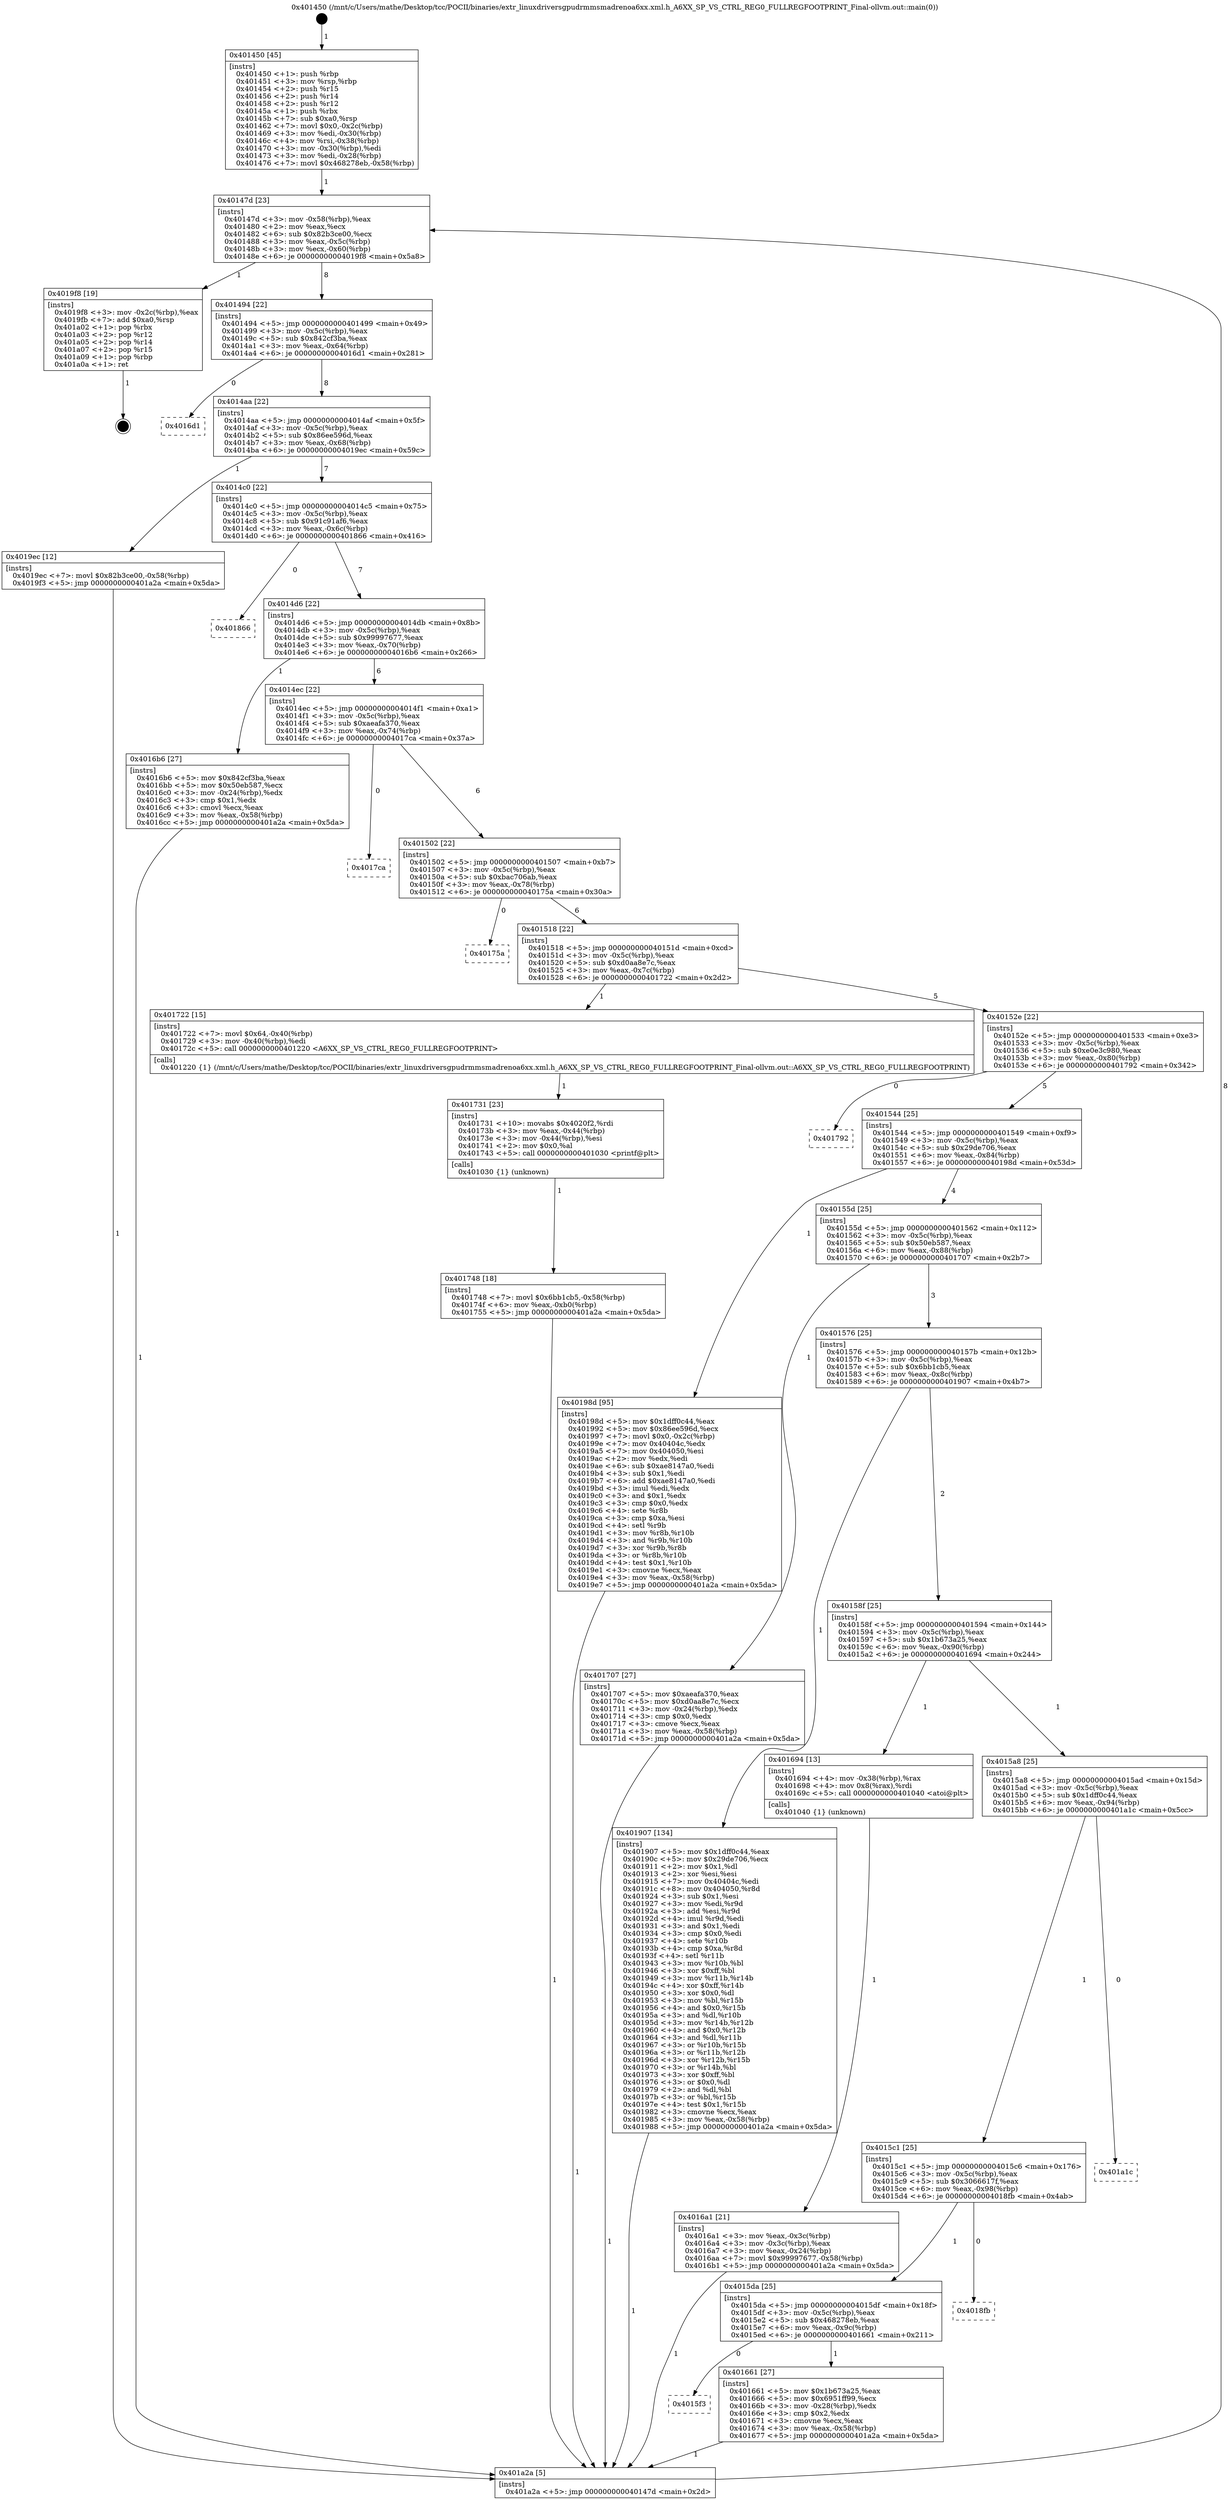 digraph "0x401450" {
  label = "0x401450 (/mnt/c/Users/mathe/Desktop/tcc/POCII/binaries/extr_linuxdriversgpudrmmsmadrenoa6xx.xml.h_A6XX_SP_VS_CTRL_REG0_FULLREGFOOTPRINT_Final-ollvm.out::main(0))"
  labelloc = "t"
  node[shape=record]

  Entry [label="",width=0.3,height=0.3,shape=circle,fillcolor=black,style=filled]
  "0x40147d" [label="{
     0x40147d [23]\l
     | [instrs]\l
     &nbsp;&nbsp;0x40147d \<+3\>: mov -0x58(%rbp),%eax\l
     &nbsp;&nbsp;0x401480 \<+2\>: mov %eax,%ecx\l
     &nbsp;&nbsp;0x401482 \<+6\>: sub $0x82b3ce00,%ecx\l
     &nbsp;&nbsp;0x401488 \<+3\>: mov %eax,-0x5c(%rbp)\l
     &nbsp;&nbsp;0x40148b \<+3\>: mov %ecx,-0x60(%rbp)\l
     &nbsp;&nbsp;0x40148e \<+6\>: je 00000000004019f8 \<main+0x5a8\>\l
  }"]
  "0x4019f8" [label="{
     0x4019f8 [19]\l
     | [instrs]\l
     &nbsp;&nbsp;0x4019f8 \<+3\>: mov -0x2c(%rbp),%eax\l
     &nbsp;&nbsp;0x4019fb \<+7\>: add $0xa0,%rsp\l
     &nbsp;&nbsp;0x401a02 \<+1\>: pop %rbx\l
     &nbsp;&nbsp;0x401a03 \<+2\>: pop %r12\l
     &nbsp;&nbsp;0x401a05 \<+2\>: pop %r14\l
     &nbsp;&nbsp;0x401a07 \<+2\>: pop %r15\l
     &nbsp;&nbsp;0x401a09 \<+1\>: pop %rbp\l
     &nbsp;&nbsp;0x401a0a \<+1\>: ret\l
  }"]
  "0x401494" [label="{
     0x401494 [22]\l
     | [instrs]\l
     &nbsp;&nbsp;0x401494 \<+5\>: jmp 0000000000401499 \<main+0x49\>\l
     &nbsp;&nbsp;0x401499 \<+3\>: mov -0x5c(%rbp),%eax\l
     &nbsp;&nbsp;0x40149c \<+5\>: sub $0x842cf3ba,%eax\l
     &nbsp;&nbsp;0x4014a1 \<+3\>: mov %eax,-0x64(%rbp)\l
     &nbsp;&nbsp;0x4014a4 \<+6\>: je 00000000004016d1 \<main+0x281\>\l
  }"]
  Exit [label="",width=0.3,height=0.3,shape=circle,fillcolor=black,style=filled,peripheries=2]
  "0x4016d1" [label="{
     0x4016d1\l
  }", style=dashed]
  "0x4014aa" [label="{
     0x4014aa [22]\l
     | [instrs]\l
     &nbsp;&nbsp;0x4014aa \<+5\>: jmp 00000000004014af \<main+0x5f\>\l
     &nbsp;&nbsp;0x4014af \<+3\>: mov -0x5c(%rbp),%eax\l
     &nbsp;&nbsp;0x4014b2 \<+5\>: sub $0x86ee596d,%eax\l
     &nbsp;&nbsp;0x4014b7 \<+3\>: mov %eax,-0x68(%rbp)\l
     &nbsp;&nbsp;0x4014ba \<+6\>: je 00000000004019ec \<main+0x59c\>\l
  }"]
  "0x401748" [label="{
     0x401748 [18]\l
     | [instrs]\l
     &nbsp;&nbsp;0x401748 \<+7\>: movl $0x6bb1cb5,-0x58(%rbp)\l
     &nbsp;&nbsp;0x40174f \<+6\>: mov %eax,-0xb0(%rbp)\l
     &nbsp;&nbsp;0x401755 \<+5\>: jmp 0000000000401a2a \<main+0x5da\>\l
  }"]
  "0x4019ec" [label="{
     0x4019ec [12]\l
     | [instrs]\l
     &nbsp;&nbsp;0x4019ec \<+7\>: movl $0x82b3ce00,-0x58(%rbp)\l
     &nbsp;&nbsp;0x4019f3 \<+5\>: jmp 0000000000401a2a \<main+0x5da\>\l
  }"]
  "0x4014c0" [label="{
     0x4014c0 [22]\l
     | [instrs]\l
     &nbsp;&nbsp;0x4014c0 \<+5\>: jmp 00000000004014c5 \<main+0x75\>\l
     &nbsp;&nbsp;0x4014c5 \<+3\>: mov -0x5c(%rbp),%eax\l
     &nbsp;&nbsp;0x4014c8 \<+5\>: sub $0x91c91af6,%eax\l
     &nbsp;&nbsp;0x4014cd \<+3\>: mov %eax,-0x6c(%rbp)\l
     &nbsp;&nbsp;0x4014d0 \<+6\>: je 0000000000401866 \<main+0x416\>\l
  }"]
  "0x401731" [label="{
     0x401731 [23]\l
     | [instrs]\l
     &nbsp;&nbsp;0x401731 \<+10\>: movabs $0x4020f2,%rdi\l
     &nbsp;&nbsp;0x40173b \<+3\>: mov %eax,-0x44(%rbp)\l
     &nbsp;&nbsp;0x40173e \<+3\>: mov -0x44(%rbp),%esi\l
     &nbsp;&nbsp;0x401741 \<+2\>: mov $0x0,%al\l
     &nbsp;&nbsp;0x401743 \<+5\>: call 0000000000401030 \<printf@plt\>\l
     | [calls]\l
     &nbsp;&nbsp;0x401030 \{1\} (unknown)\l
  }"]
  "0x401866" [label="{
     0x401866\l
  }", style=dashed]
  "0x4014d6" [label="{
     0x4014d6 [22]\l
     | [instrs]\l
     &nbsp;&nbsp;0x4014d6 \<+5\>: jmp 00000000004014db \<main+0x8b\>\l
     &nbsp;&nbsp;0x4014db \<+3\>: mov -0x5c(%rbp),%eax\l
     &nbsp;&nbsp;0x4014de \<+5\>: sub $0x99997677,%eax\l
     &nbsp;&nbsp;0x4014e3 \<+3\>: mov %eax,-0x70(%rbp)\l
     &nbsp;&nbsp;0x4014e6 \<+6\>: je 00000000004016b6 \<main+0x266\>\l
  }"]
  "0x4016a1" [label="{
     0x4016a1 [21]\l
     | [instrs]\l
     &nbsp;&nbsp;0x4016a1 \<+3\>: mov %eax,-0x3c(%rbp)\l
     &nbsp;&nbsp;0x4016a4 \<+3\>: mov -0x3c(%rbp),%eax\l
     &nbsp;&nbsp;0x4016a7 \<+3\>: mov %eax,-0x24(%rbp)\l
     &nbsp;&nbsp;0x4016aa \<+7\>: movl $0x99997677,-0x58(%rbp)\l
     &nbsp;&nbsp;0x4016b1 \<+5\>: jmp 0000000000401a2a \<main+0x5da\>\l
  }"]
  "0x4016b6" [label="{
     0x4016b6 [27]\l
     | [instrs]\l
     &nbsp;&nbsp;0x4016b6 \<+5\>: mov $0x842cf3ba,%eax\l
     &nbsp;&nbsp;0x4016bb \<+5\>: mov $0x50eb587,%ecx\l
     &nbsp;&nbsp;0x4016c0 \<+3\>: mov -0x24(%rbp),%edx\l
     &nbsp;&nbsp;0x4016c3 \<+3\>: cmp $0x1,%edx\l
     &nbsp;&nbsp;0x4016c6 \<+3\>: cmovl %ecx,%eax\l
     &nbsp;&nbsp;0x4016c9 \<+3\>: mov %eax,-0x58(%rbp)\l
     &nbsp;&nbsp;0x4016cc \<+5\>: jmp 0000000000401a2a \<main+0x5da\>\l
  }"]
  "0x4014ec" [label="{
     0x4014ec [22]\l
     | [instrs]\l
     &nbsp;&nbsp;0x4014ec \<+5\>: jmp 00000000004014f1 \<main+0xa1\>\l
     &nbsp;&nbsp;0x4014f1 \<+3\>: mov -0x5c(%rbp),%eax\l
     &nbsp;&nbsp;0x4014f4 \<+5\>: sub $0xaeafa370,%eax\l
     &nbsp;&nbsp;0x4014f9 \<+3\>: mov %eax,-0x74(%rbp)\l
     &nbsp;&nbsp;0x4014fc \<+6\>: je 00000000004017ca \<main+0x37a\>\l
  }"]
  "0x401450" [label="{
     0x401450 [45]\l
     | [instrs]\l
     &nbsp;&nbsp;0x401450 \<+1\>: push %rbp\l
     &nbsp;&nbsp;0x401451 \<+3\>: mov %rsp,%rbp\l
     &nbsp;&nbsp;0x401454 \<+2\>: push %r15\l
     &nbsp;&nbsp;0x401456 \<+2\>: push %r14\l
     &nbsp;&nbsp;0x401458 \<+2\>: push %r12\l
     &nbsp;&nbsp;0x40145a \<+1\>: push %rbx\l
     &nbsp;&nbsp;0x40145b \<+7\>: sub $0xa0,%rsp\l
     &nbsp;&nbsp;0x401462 \<+7\>: movl $0x0,-0x2c(%rbp)\l
     &nbsp;&nbsp;0x401469 \<+3\>: mov %edi,-0x30(%rbp)\l
     &nbsp;&nbsp;0x40146c \<+4\>: mov %rsi,-0x38(%rbp)\l
     &nbsp;&nbsp;0x401470 \<+3\>: mov -0x30(%rbp),%edi\l
     &nbsp;&nbsp;0x401473 \<+3\>: mov %edi,-0x28(%rbp)\l
     &nbsp;&nbsp;0x401476 \<+7\>: movl $0x468278eb,-0x58(%rbp)\l
  }"]
  "0x4017ca" [label="{
     0x4017ca\l
  }", style=dashed]
  "0x401502" [label="{
     0x401502 [22]\l
     | [instrs]\l
     &nbsp;&nbsp;0x401502 \<+5\>: jmp 0000000000401507 \<main+0xb7\>\l
     &nbsp;&nbsp;0x401507 \<+3\>: mov -0x5c(%rbp),%eax\l
     &nbsp;&nbsp;0x40150a \<+5\>: sub $0xbac706ab,%eax\l
     &nbsp;&nbsp;0x40150f \<+3\>: mov %eax,-0x78(%rbp)\l
     &nbsp;&nbsp;0x401512 \<+6\>: je 000000000040175a \<main+0x30a\>\l
  }"]
  "0x401a2a" [label="{
     0x401a2a [5]\l
     | [instrs]\l
     &nbsp;&nbsp;0x401a2a \<+5\>: jmp 000000000040147d \<main+0x2d\>\l
  }"]
  "0x40175a" [label="{
     0x40175a\l
  }", style=dashed]
  "0x401518" [label="{
     0x401518 [22]\l
     | [instrs]\l
     &nbsp;&nbsp;0x401518 \<+5\>: jmp 000000000040151d \<main+0xcd\>\l
     &nbsp;&nbsp;0x40151d \<+3\>: mov -0x5c(%rbp),%eax\l
     &nbsp;&nbsp;0x401520 \<+5\>: sub $0xd0aa8e7c,%eax\l
     &nbsp;&nbsp;0x401525 \<+3\>: mov %eax,-0x7c(%rbp)\l
     &nbsp;&nbsp;0x401528 \<+6\>: je 0000000000401722 \<main+0x2d2\>\l
  }"]
  "0x4015f3" [label="{
     0x4015f3\l
  }", style=dashed]
  "0x401722" [label="{
     0x401722 [15]\l
     | [instrs]\l
     &nbsp;&nbsp;0x401722 \<+7\>: movl $0x64,-0x40(%rbp)\l
     &nbsp;&nbsp;0x401729 \<+3\>: mov -0x40(%rbp),%edi\l
     &nbsp;&nbsp;0x40172c \<+5\>: call 0000000000401220 \<A6XX_SP_VS_CTRL_REG0_FULLREGFOOTPRINT\>\l
     | [calls]\l
     &nbsp;&nbsp;0x401220 \{1\} (/mnt/c/Users/mathe/Desktop/tcc/POCII/binaries/extr_linuxdriversgpudrmmsmadrenoa6xx.xml.h_A6XX_SP_VS_CTRL_REG0_FULLREGFOOTPRINT_Final-ollvm.out::A6XX_SP_VS_CTRL_REG0_FULLREGFOOTPRINT)\l
  }"]
  "0x40152e" [label="{
     0x40152e [22]\l
     | [instrs]\l
     &nbsp;&nbsp;0x40152e \<+5\>: jmp 0000000000401533 \<main+0xe3\>\l
     &nbsp;&nbsp;0x401533 \<+3\>: mov -0x5c(%rbp),%eax\l
     &nbsp;&nbsp;0x401536 \<+5\>: sub $0xe0e3c980,%eax\l
     &nbsp;&nbsp;0x40153b \<+3\>: mov %eax,-0x80(%rbp)\l
     &nbsp;&nbsp;0x40153e \<+6\>: je 0000000000401792 \<main+0x342\>\l
  }"]
  "0x401661" [label="{
     0x401661 [27]\l
     | [instrs]\l
     &nbsp;&nbsp;0x401661 \<+5\>: mov $0x1b673a25,%eax\l
     &nbsp;&nbsp;0x401666 \<+5\>: mov $0x6951ff99,%ecx\l
     &nbsp;&nbsp;0x40166b \<+3\>: mov -0x28(%rbp),%edx\l
     &nbsp;&nbsp;0x40166e \<+3\>: cmp $0x2,%edx\l
     &nbsp;&nbsp;0x401671 \<+3\>: cmovne %ecx,%eax\l
     &nbsp;&nbsp;0x401674 \<+3\>: mov %eax,-0x58(%rbp)\l
     &nbsp;&nbsp;0x401677 \<+5\>: jmp 0000000000401a2a \<main+0x5da\>\l
  }"]
  "0x401792" [label="{
     0x401792\l
  }", style=dashed]
  "0x401544" [label="{
     0x401544 [25]\l
     | [instrs]\l
     &nbsp;&nbsp;0x401544 \<+5\>: jmp 0000000000401549 \<main+0xf9\>\l
     &nbsp;&nbsp;0x401549 \<+3\>: mov -0x5c(%rbp),%eax\l
     &nbsp;&nbsp;0x40154c \<+5\>: sub $0x29de706,%eax\l
     &nbsp;&nbsp;0x401551 \<+6\>: mov %eax,-0x84(%rbp)\l
     &nbsp;&nbsp;0x401557 \<+6\>: je 000000000040198d \<main+0x53d\>\l
  }"]
  "0x4015da" [label="{
     0x4015da [25]\l
     | [instrs]\l
     &nbsp;&nbsp;0x4015da \<+5\>: jmp 00000000004015df \<main+0x18f\>\l
     &nbsp;&nbsp;0x4015df \<+3\>: mov -0x5c(%rbp),%eax\l
     &nbsp;&nbsp;0x4015e2 \<+5\>: sub $0x468278eb,%eax\l
     &nbsp;&nbsp;0x4015e7 \<+6\>: mov %eax,-0x9c(%rbp)\l
     &nbsp;&nbsp;0x4015ed \<+6\>: je 0000000000401661 \<main+0x211\>\l
  }"]
  "0x40198d" [label="{
     0x40198d [95]\l
     | [instrs]\l
     &nbsp;&nbsp;0x40198d \<+5\>: mov $0x1dff0c44,%eax\l
     &nbsp;&nbsp;0x401992 \<+5\>: mov $0x86ee596d,%ecx\l
     &nbsp;&nbsp;0x401997 \<+7\>: movl $0x0,-0x2c(%rbp)\l
     &nbsp;&nbsp;0x40199e \<+7\>: mov 0x40404c,%edx\l
     &nbsp;&nbsp;0x4019a5 \<+7\>: mov 0x404050,%esi\l
     &nbsp;&nbsp;0x4019ac \<+2\>: mov %edx,%edi\l
     &nbsp;&nbsp;0x4019ae \<+6\>: sub $0xae8147a0,%edi\l
     &nbsp;&nbsp;0x4019b4 \<+3\>: sub $0x1,%edi\l
     &nbsp;&nbsp;0x4019b7 \<+6\>: add $0xae8147a0,%edi\l
     &nbsp;&nbsp;0x4019bd \<+3\>: imul %edi,%edx\l
     &nbsp;&nbsp;0x4019c0 \<+3\>: and $0x1,%edx\l
     &nbsp;&nbsp;0x4019c3 \<+3\>: cmp $0x0,%edx\l
     &nbsp;&nbsp;0x4019c6 \<+4\>: sete %r8b\l
     &nbsp;&nbsp;0x4019ca \<+3\>: cmp $0xa,%esi\l
     &nbsp;&nbsp;0x4019cd \<+4\>: setl %r9b\l
     &nbsp;&nbsp;0x4019d1 \<+3\>: mov %r8b,%r10b\l
     &nbsp;&nbsp;0x4019d4 \<+3\>: and %r9b,%r10b\l
     &nbsp;&nbsp;0x4019d7 \<+3\>: xor %r9b,%r8b\l
     &nbsp;&nbsp;0x4019da \<+3\>: or %r8b,%r10b\l
     &nbsp;&nbsp;0x4019dd \<+4\>: test $0x1,%r10b\l
     &nbsp;&nbsp;0x4019e1 \<+3\>: cmovne %ecx,%eax\l
     &nbsp;&nbsp;0x4019e4 \<+3\>: mov %eax,-0x58(%rbp)\l
     &nbsp;&nbsp;0x4019e7 \<+5\>: jmp 0000000000401a2a \<main+0x5da\>\l
  }"]
  "0x40155d" [label="{
     0x40155d [25]\l
     | [instrs]\l
     &nbsp;&nbsp;0x40155d \<+5\>: jmp 0000000000401562 \<main+0x112\>\l
     &nbsp;&nbsp;0x401562 \<+3\>: mov -0x5c(%rbp),%eax\l
     &nbsp;&nbsp;0x401565 \<+5\>: sub $0x50eb587,%eax\l
     &nbsp;&nbsp;0x40156a \<+6\>: mov %eax,-0x88(%rbp)\l
     &nbsp;&nbsp;0x401570 \<+6\>: je 0000000000401707 \<main+0x2b7\>\l
  }"]
  "0x4018fb" [label="{
     0x4018fb\l
  }", style=dashed]
  "0x401707" [label="{
     0x401707 [27]\l
     | [instrs]\l
     &nbsp;&nbsp;0x401707 \<+5\>: mov $0xaeafa370,%eax\l
     &nbsp;&nbsp;0x40170c \<+5\>: mov $0xd0aa8e7c,%ecx\l
     &nbsp;&nbsp;0x401711 \<+3\>: mov -0x24(%rbp),%edx\l
     &nbsp;&nbsp;0x401714 \<+3\>: cmp $0x0,%edx\l
     &nbsp;&nbsp;0x401717 \<+3\>: cmove %ecx,%eax\l
     &nbsp;&nbsp;0x40171a \<+3\>: mov %eax,-0x58(%rbp)\l
     &nbsp;&nbsp;0x40171d \<+5\>: jmp 0000000000401a2a \<main+0x5da\>\l
  }"]
  "0x401576" [label="{
     0x401576 [25]\l
     | [instrs]\l
     &nbsp;&nbsp;0x401576 \<+5\>: jmp 000000000040157b \<main+0x12b\>\l
     &nbsp;&nbsp;0x40157b \<+3\>: mov -0x5c(%rbp),%eax\l
     &nbsp;&nbsp;0x40157e \<+5\>: sub $0x6bb1cb5,%eax\l
     &nbsp;&nbsp;0x401583 \<+6\>: mov %eax,-0x8c(%rbp)\l
     &nbsp;&nbsp;0x401589 \<+6\>: je 0000000000401907 \<main+0x4b7\>\l
  }"]
  "0x4015c1" [label="{
     0x4015c1 [25]\l
     | [instrs]\l
     &nbsp;&nbsp;0x4015c1 \<+5\>: jmp 00000000004015c6 \<main+0x176\>\l
     &nbsp;&nbsp;0x4015c6 \<+3\>: mov -0x5c(%rbp),%eax\l
     &nbsp;&nbsp;0x4015c9 \<+5\>: sub $0x3066617f,%eax\l
     &nbsp;&nbsp;0x4015ce \<+6\>: mov %eax,-0x98(%rbp)\l
     &nbsp;&nbsp;0x4015d4 \<+6\>: je 00000000004018fb \<main+0x4ab\>\l
  }"]
  "0x401907" [label="{
     0x401907 [134]\l
     | [instrs]\l
     &nbsp;&nbsp;0x401907 \<+5\>: mov $0x1dff0c44,%eax\l
     &nbsp;&nbsp;0x40190c \<+5\>: mov $0x29de706,%ecx\l
     &nbsp;&nbsp;0x401911 \<+2\>: mov $0x1,%dl\l
     &nbsp;&nbsp;0x401913 \<+2\>: xor %esi,%esi\l
     &nbsp;&nbsp;0x401915 \<+7\>: mov 0x40404c,%edi\l
     &nbsp;&nbsp;0x40191c \<+8\>: mov 0x404050,%r8d\l
     &nbsp;&nbsp;0x401924 \<+3\>: sub $0x1,%esi\l
     &nbsp;&nbsp;0x401927 \<+3\>: mov %edi,%r9d\l
     &nbsp;&nbsp;0x40192a \<+3\>: add %esi,%r9d\l
     &nbsp;&nbsp;0x40192d \<+4\>: imul %r9d,%edi\l
     &nbsp;&nbsp;0x401931 \<+3\>: and $0x1,%edi\l
     &nbsp;&nbsp;0x401934 \<+3\>: cmp $0x0,%edi\l
     &nbsp;&nbsp;0x401937 \<+4\>: sete %r10b\l
     &nbsp;&nbsp;0x40193b \<+4\>: cmp $0xa,%r8d\l
     &nbsp;&nbsp;0x40193f \<+4\>: setl %r11b\l
     &nbsp;&nbsp;0x401943 \<+3\>: mov %r10b,%bl\l
     &nbsp;&nbsp;0x401946 \<+3\>: xor $0xff,%bl\l
     &nbsp;&nbsp;0x401949 \<+3\>: mov %r11b,%r14b\l
     &nbsp;&nbsp;0x40194c \<+4\>: xor $0xff,%r14b\l
     &nbsp;&nbsp;0x401950 \<+3\>: xor $0x0,%dl\l
     &nbsp;&nbsp;0x401953 \<+3\>: mov %bl,%r15b\l
     &nbsp;&nbsp;0x401956 \<+4\>: and $0x0,%r15b\l
     &nbsp;&nbsp;0x40195a \<+3\>: and %dl,%r10b\l
     &nbsp;&nbsp;0x40195d \<+3\>: mov %r14b,%r12b\l
     &nbsp;&nbsp;0x401960 \<+4\>: and $0x0,%r12b\l
     &nbsp;&nbsp;0x401964 \<+3\>: and %dl,%r11b\l
     &nbsp;&nbsp;0x401967 \<+3\>: or %r10b,%r15b\l
     &nbsp;&nbsp;0x40196a \<+3\>: or %r11b,%r12b\l
     &nbsp;&nbsp;0x40196d \<+3\>: xor %r12b,%r15b\l
     &nbsp;&nbsp;0x401970 \<+3\>: or %r14b,%bl\l
     &nbsp;&nbsp;0x401973 \<+3\>: xor $0xff,%bl\l
     &nbsp;&nbsp;0x401976 \<+3\>: or $0x0,%dl\l
     &nbsp;&nbsp;0x401979 \<+2\>: and %dl,%bl\l
     &nbsp;&nbsp;0x40197b \<+3\>: or %bl,%r15b\l
     &nbsp;&nbsp;0x40197e \<+4\>: test $0x1,%r15b\l
     &nbsp;&nbsp;0x401982 \<+3\>: cmovne %ecx,%eax\l
     &nbsp;&nbsp;0x401985 \<+3\>: mov %eax,-0x58(%rbp)\l
     &nbsp;&nbsp;0x401988 \<+5\>: jmp 0000000000401a2a \<main+0x5da\>\l
  }"]
  "0x40158f" [label="{
     0x40158f [25]\l
     | [instrs]\l
     &nbsp;&nbsp;0x40158f \<+5\>: jmp 0000000000401594 \<main+0x144\>\l
     &nbsp;&nbsp;0x401594 \<+3\>: mov -0x5c(%rbp),%eax\l
     &nbsp;&nbsp;0x401597 \<+5\>: sub $0x1b673a25,%eax\l
     &nbsp;&nbsp;0x40159c \<+6\>: mov %eax,-0x90(%rbp)\l
     &nbsp;&nbsp;0x4015a2 \<+6\>: je 0000000000401694 \<main+0x244\>\l
  }"]
  "0x401a1c" [label="{
     0x401a1c\l
  }", style=dashed]
  "0x401694" [label="{
     0x401694 [13]\l
     | [instrs]\l
     &nbsp;&nbsp;0x401694 \<+4\>: mov -0x38(%rbp),%rax\l
     &nbsp;&nbsp;0x401698 \<+4\>: mov 0x8(%rax),%rdi\l
     &nbsp;&nbsp;0x40169c \<+5\>: call 0000000000401040 \<atoi@plt\>\l
     | [calls]\l
     &nbsp;&nbsp;0x401040 \{1\} (unknown)\l
  }"]
  "0x4015a8" [label="{
     0x4015a8 [25]\l
     | [instrs]\l
     &nbsp;&nbsp;0x4015a8 \<+5\>: jmp 00000000004015ad \<main+0x15d\>\l
     &nbsp;&nbsp;0x4015ad \<+3\>: mov -0x5c(%rbp),%eax\l
     &nbsp;&nbsp;0x4015b0 \<+5\>: sub $0x1dff0c44,%eax\l
     &nbsp;&nbsp;0x4015b5 \<+6\>: mov %eax,-0x94(%rbp)\l
     &nbsp;&nbsp;0x4015bb \<+6\>: je 0000000000401a1c \<main+0x5cc\>\l
  }"]
  Entry -> "0x401450" [label=" 1"]
  "0x40147d" -> "0x4019f8" [label=" 1"]
  "0x40147d" -> "0x401494" [label=" 8"]
  "0x4019f8" -> Exit [label=" 1"]
  "0x401494" -> "0x4016d1" [label=" 0"]
  "0x401494" -> "0x4014aa" [label=" 8"]
  "0x4019ec" -> "0x401a2a" [label=" 1"]
  "0x4014aa" -> "0x4019ec" [label=" 1"]
  "0x4014aa" -> "0x4014c0" [label=" 7"]
  "0x40198d" -> "0x401a2a" [label=" 1"]
  "0x4014c0" -> "0x401866" [label=" 0"]
  "0x4014c0" -> "0x4014d6" [label=" 7"]
  "0x401907" -> "0x401a2a" [label=" 1"]
  "0x4014d6" -> "0x4016b6" [label=" 1"]
  "0x4014d6" -> "0x4014ec" [label=" 6"]
  "0x401748" -> "0x401a2a" [label=" 1"]
  "0x4014ec" -> "0x4017ca" [label=" 0"]
  "0x4014ec" -> "0x401502" [label=" 6"]
  "0x401731" -> "0x401748" [label=" 1"]
  "0x401502" -> "0x40175a" [label=" 0"]
  "0x401502" -> "0x401518" [label=" 6"]
  "0x401722" -> "0x401731" [label=" 1"]
  "0x401518" -> "0x401722" [label=" 1"]
  "0x401518" -> "0x40152e" [label=" 5"]
  "0x401707" -> "0x401a2a" [label=" 1"]
  "0x40152e" -> "0x401792" [label=" 0"]
  "0x40152e" -> "0x401544" [label=" 5"]
  "0x4016b6" -> "0x401a2a" [label=" 1"]
  "0x401544" -> "0x40198d" [label=" 1"]
  "0x401544" -> "0x40155d" [label=" 4"]
  "0x401694" -> "0x4016a1" [label=" 1"]
  "0x40155d" -> "0x401707" [label=" 1"]
  "0x40155d" -> "0x401576" [label=" 3"]
  "0x401a2a" -> "0x40147d" [label=" 8"]
  "0x401576" -> "0x401907" [label=" 1"]
  "0x401576" -> "0x40158f" [label=" 2"]
  "0x401661" -> "0x401a2a" [label=" 1"]
  "0x40158f" -> "0x401694" [label=" 1"]
  "0x40158f" -> "0x4015a8" [label=" 1"]
  "0x4015da" -> "0x4015f3" [label=" 0"]
  "0x4015a8" -> "0x401a1c" [label=" 0"]
  "0x4015a8" -> "0x4015c1" [label=" 1"]
  "0x401450" -> "0x40147d" [label=" 1"]
  "0x4015c1" -> "0x4018fb" [label=" 0"]
  "0x4015c1" -> "0x4015da" [label=" 1"]
  "0x4016a1" -> "0x401a2a" [label=" 1"]
  "0x4015da" -> "0x401661" [label=" 1"]
}
